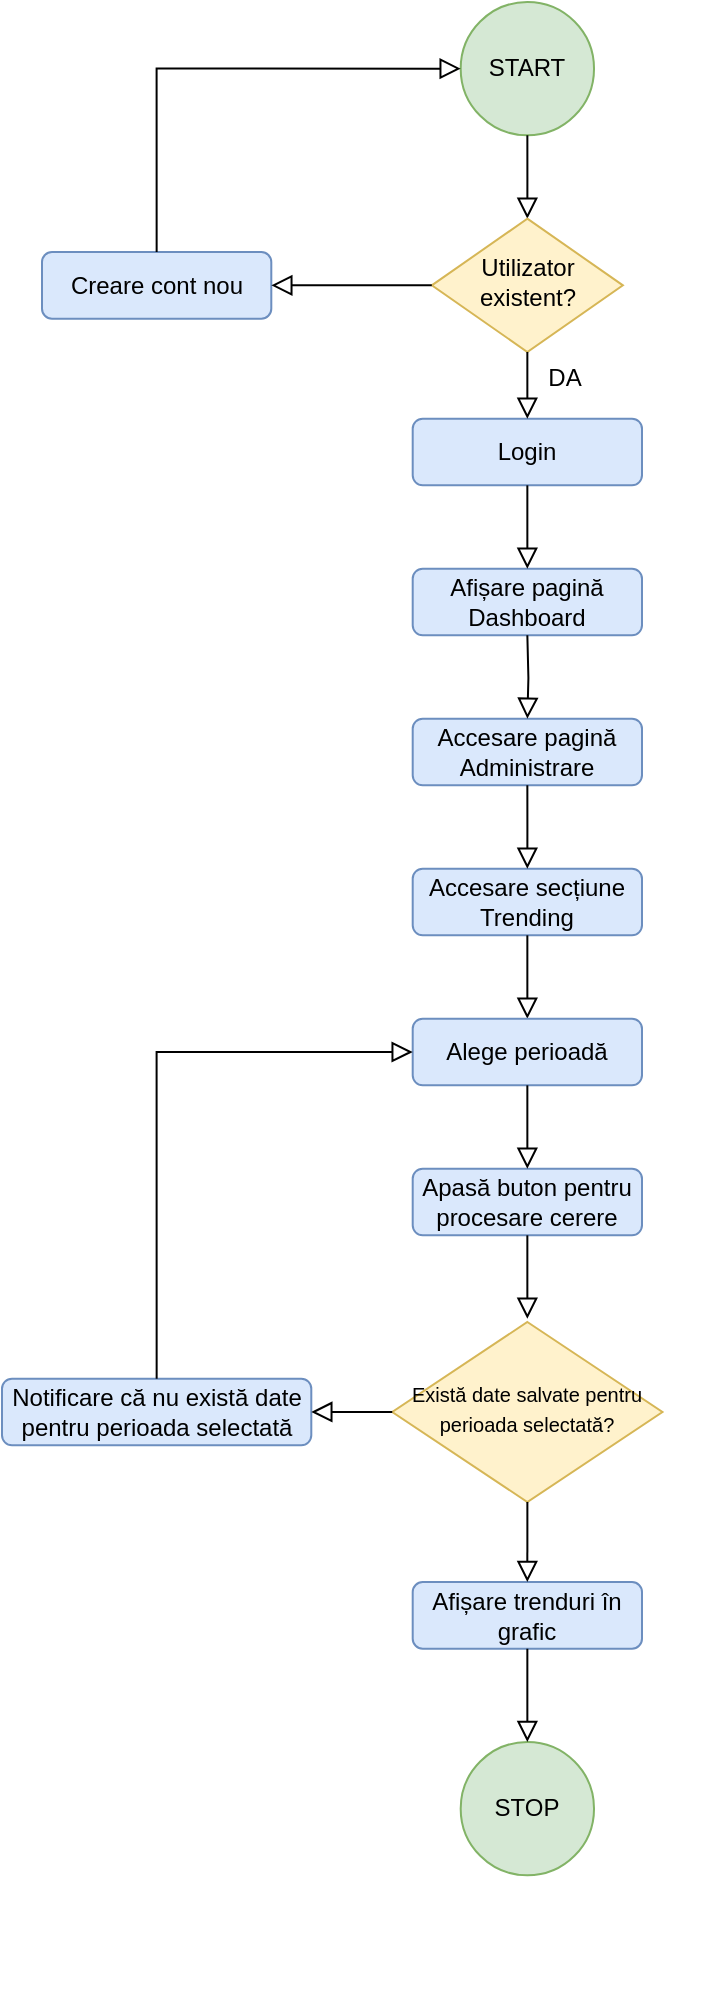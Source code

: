 <mxfile version="20.2.7" type="device"><diagram id="C5RBs43oDa-KdzZeNtuy" name="Page-1"><mxGraphModel dx="785" dy="505" grid="1" gridSize="10" guides="1" tooltips="1" connect="1" arrows="1" fold="1" page="1" pageScale="1" pageWidth="827" pageHeight="1169" math="0" shadow="0"><root><mxCell id="WIyWlLk6GJQsqaUBKTNV-0"/><mxCell id="WIyWlLk6GJQsqaUBKTNV-1" parent="WIyWlLk6GJQsqaUBKTNV-0"/><mxCell id="oV4B1CJWWxzE6F-gcTaB-0" value="" style="group" vertex="1" connectable="0" parent="WIyWlLk6GJQsqaUBKTNV-1"><mxGeometry x="330" y="90" width="330" height="1000" as="geometry"/></mxCell><mxCell id="oV4B1CJWWxzE6F-gcTaB-1" value="Login" style="rounded=1;whiteSpace=wrap;html=1;fontSize=12;glass=0;strokeWidth=1;shadow=0;fillColor=#dae8fc;strokeColor=#6c8ebf;" vertex="1" parent="oV4B1CJWWxzE6F-gcTaB-0"><mxGeometry x="185.35" y="208.333" width="114.65" height="33.333" as="geometry"/></mxCell><mxCell id="oV4B1CJWWxzE6F-gcTaB-2" value="START" style="ellipse;whiteSpace=wrap;html=1;aspect=fixed;fillColor=#d5e8d4;strokeColor=#82b366;" vertex="1" parent="oV4B1CJWWxzE6F-gcTaB-0"><mxGeometry x="209.349" width="66.667" height="66.667" as="geometry"/></mxCell><mxCell id="oV4B1CJWWxzE6F-gcTaB-3" value="" style="rounded=0;html=1;jettySize=auto;orthogonalLoop=1;fontSize=11;endArrow=block;endFill=0;endSize=8;strokeWidth=1;shadow=0;labelBackgroundColor=none;edgeStyle=orthogonalEdgeStyle;exitX=0.5;exitY=1;exitDx=0;exitDy=0;" edge="1" parent="oV4B1CJWWxzE6F-gcTaB-0" source="oV4B1CJWWxzE6F-gcTaB-2"><mxGeometry relative="1" as="geometry"><mxPoint x="191.083" y="216.667" as="sourcePoint"/><mxPoint x="242.675" y="108.333" as="targetPoint"/></mxGeometry></mxCell><mxCell id="oV4B1CJWWxzE6F-gcTaB-4" value="Afișare pagină Dashboard" style="rounded=1;whiteSpace=wrap;html=1;fontSize=12;glass=0;strokeWidth=1;shadow=0;fillColor=#dae8fc;strokeColor=#6c8ebf;" vertex="1" parent="oV4B1CJWWxzE6F-gcTaB-0"><mxGeometry x="185.35" y="283.333" width="114.65" height="33.333" as="geometry"/></mxCell><mxCell id="oV4B1CJWWxzE6F-gcTaB-5" value="" style="rounded=0;html=1;jettySize=auto;orthogonalLoop=1;fontSize=11;endArrow=block;endFill=0;endSize=8;strokeWidth=1;shadow=0;labelBackgroundColor=none;edgeStyle=orthogonalEdgeStyle;exitX=0.5;exitY=1;exitDx=0;exitDy=0;entryX=0.5;entryY=0;entryDx=0;entryDy=0;" edge="1" parent="oV4B1CJWWxzE6F-gcTaB-0" source="oV4B1CJWWxzE6F-gcTaB-1" target="oV4B1CJWWxzE6F-gcTaB-4"><mxGeometry relative="1" as="geometry"><mxPoint x="237.946" y="258.333" as="sourcePoint"/><mxPoint x="242.675" y="283.333" as="targetPoint"/></mxGeometry></mxCell><mxCell id="oV4B1CJWWxzE6F-gcTaB-6" value="Utilizator existent?" style="rhombus;whiteSpace=wrap;html=1;shadow=0;fontFamily=Helvetica;fontSize=12;align=center;strokeWidth=1;spacing=6;spacingTop=-4;fillColor=#fff2cc;strokeColor=#d6b656;" vertex="1" parent="oV4B1CJWWxzE6F-gcTaB-0"><mxGeometry x="194.904" y="108.333" width="95.541" height="66.667" as="geometry"/></mxCell><mxCell id="oV4B1CJWWxzE6F-gcTaB-7" value="" style="rounded=0;html=1;jettySize=auto;orthogonalLoop=1;fontSize=11;endArrow=block;endFill=0;endSize=8;strokeWidth=1;shadow=0;labelBackgroundColor=none;edgeStyle=orthogonalEdgeStyle;exitX=0.5;exitY=1;exitDx=0;exitDy=0;entryX=0.5;entryY=0;entryDx=0;entryDy=0;" edge="1" parent="oV4B1CJWWxzE6F-gcTaB-0" source="oV4B1CJWWxzE6F-gcTaB-6" target="oV4B1CJWWxzE6F-gcTaB-1"><mxGeometry relative="1" as="geometry"><mxPoint x="252.229" y="75" as="sourcePoint"/><mxPoint x="252.229" y="116.667" as="targetPoint"/></mxGeometry></mxCell><mxCell id="oV4B1CJWWxzE6F-gcTaB-8" value="DA" style="text;html=1;strokeColor=none;fillColor=none;align=center;verticalAlign=middle;whiteSpace=wrap;rounded=0;" vertex="1" parent="oV4B1CJWWxzE6F-gcTaB-0"><mxGeometry x="233.121" y="175" width="57.325" height="25" as="geometry"/></mxCell><mxCell id="oV4B1CJWWxzE6F-gcTaB-9" value="STOP" style="ellipse;whiteSpace=wrap;html=1;aspect=fixed;fillColor=#d5e8d4;strokeColor=#82b366;" vertex="1" parent="oV4B1CJWWxzE6F-gcTaB-0"><mxGeometry x="209.349" y="870.003" width="66.667" height="66.667" as="geometry"/></mxCell><mxCell id="oV4B1CJWWxzE6F-gcTaB-10" value="Creare cont nou" style="rounded=1;whiteSpace=wrap;html=1;fontSize=12;glass=0;strokeWidth=1;shadow=0;fillColor=#dae8fc;strokeColor=#6c8ebf;" vertex="1" parent="oV4B1CJWWxzE6F-gcTaB-0"><mxGeometry y="125" width="114.65" height="33.333" as="geometry"/></mxCell><mxCell id="oV4B1CJWWxzE6F-gcTaB-11" value="" style="rounded=0;html=1;jettySize=auto;orthogonalLoop=1;fontSize=11;endArrow=block;endFill=0;endSize=8;strokeWidth=1;shadow=0;labelBackgroundColor=none;edgeStyle=orthogonalEdgeStyle;exitX=0;exitY=0.5;exitDx=0;exitDy=0;entryX=1;entryY=0.5;entryDx=0;entryDy=0;" edge="1" parent="oV4B1CJWWxzE6F-gcTaB-0" source="oV4B1CJWWxzE6F-gcTaB-6" target="oV4B1CJWWxzE6F-gcTaB-10"><mxGeometry relative="1" as="geometry"><mxPoint x="252.229" y="250" as="sourcePoint"/><mxPoint x="252.229" y="291.667" as="targetPoint"/></mxGeometry></mxCell><mxCell id="oV4B1CJWWxzE6F-gcTaB-12" value="" style="rounded=0;html=1;jettySize=auto;orthogonalLoop=1;fontSize=11;endArrow=block;endFill=0;endSize=8;strokeWidth=1;shadow=0;labelBackgroundColor=none;edgeStyle=orthogonalEdgeStyle;exitX=0.5;exitY=0;exitDx=0;exitDy=0;entryX=0;entryY=0.5;entryDx=0;entryDy=0;" edge="1" parent="oV4B1CJWWxzE6F-gcTaB-0" source="oV4B1CJWWxzE6F-gcTaB-10" target="oV4B1CJWWxzE6F-gcTaB-2"><mxGeometry relative="1" as="geometry"><mxPoint x="204.459" y="150" as="sourcePoint"/><mxPoint x="124.204" y="150" as="targetPoint"/></mxGeometry></mxCell><mxCell id="oV4B1CJWWxzE6F-gcTaB-13" value="Accesare pagină Administrare" style="rounded=1;whiteSpace=wrap;html=1;fontSize=12;glass=0;strokeWidth=1;shadow=0;fillColor=#dae8fc;strokeColor=#6c8ebf;" vertex="1" parent="oV4B1CJWWxzE6F-gcTaB-0"><mxGeometry x="185.35" y="358.333" width="114.65" height="33.333" as="geometry"/></mxCell><mxCell id="oV4B1CJWWxzE6F-gcTaB-14" value="" style="rounded=0;html=1;jettySize=auto;orthogonalLoop=1;fontSize=11;endArrow=block;endFill=0;endSize=8;strokeWidth=1;shadow=0;labelBackgroundColor=none;edgeStyle=orthogonalEdgeStyle;exitX=0.5;exitY=1;exitDx=0;exitDy=0;entryX=0.5;entryY=0;entryDx=0;entryDy=0;" edge="1" parent="oV4B1CJWWxzE6F-gcTaB-0" target="oV4B1CJWWxzE6F-gcTaB-13"><mxGeometry relative="1" as="geometry"><mxPoint x="242.675" y="316.667" as="sourcePoint"/><mxPoint x="242.675" y="358.333" as="targetPoint"/></mxGeometry></mxCell><mxCell id="oV4B1CJWWxzE6F-gcTaB-15" value="Accesare secțiune Trending" style="rounded=1;whiteSpace=wrap;html=1;fontSize=12;glass=0;strokeWidth=1;shadow=0;fillColor=#dae8fc;strokeColor=#6c8ebf;" vertex="1" parent="oV4B1CJWWxzE6F-gcTaB-0"><mxGeometry x="185.35" y="433.333" width="114.65" height="33.333" as="geometry"/></mxCell><mxCell id="oV4B1CJWWxzE6F-gcTaB-16" value="" style="rounded=0;html=1;jettySize=auto;orthogonalLoop=1;fontSize=11;endArrow=block;endFill=0;endSize=8;strokeWidth=1;shadow=0;labelBackgroundColor=none;edgeStyle=orthogonalEdgeStyle;exitX=0.5;exitY=1;exitDx=0;exitDy=0;entryX=0.5;entryY=0;entryDx=0;entryDy=0;" edge="1" parent="oV4B1CJWWxzE6F-gcTaB-0"><mxGeometry relative="1" as="geometry"><mxPoint x="242.675" y="466.667" as="sourcePoint"/><mxPoint x="242.675" y="508.333" as="targetPoint"/></mxGeometry></mxCell><mxCell id="oV4B1CJWWxzE6F-gcTaB-17" value="" style="rounded=0;html=1;jettySize=auto;orthogonalLoop=1;fontSize=11;endArrow=block;endFill=0;endSize=8;strokeWidth=1;shadow=0;labelBackgroundColor=none;edgeStyle=orthogonalEdgeStyle;exitX=0.5;exitY=1;exitDx=0;exitDy=0;" edge="1" parent="oV4B1CJWWxzE6F-gcTaB-0" source="oV4B1CJWWxzE6F-gcTaB-13"><mxGeometry relative="1" as="geometry"><mxPoint x="252.229" y="475" as="sourcePoint"/><mxPoint x="242.675" y="433.333" as="targetPoint"/></mxGeometry></mxCell><mxCell id="oV4B1CJWWxzE6F-gcTaB-18" value="Apasă buton pentru procesare cerere" style="rounded=1;whiteSpace=wrap;html=1;fontSize=12;glass=0;strokeWidth=1;shadow=0;fillColor=#dae8fc;strokeColor=#6c8ebf;" vertex="1" parent="oV4B1CJWWxzE6F-gcTaB-0"><mxGeometry x="185.35" y="583.333" width="114.65" height="33.333" as="geometry"/></mxCell><mxCell id="oV4B1CJWWxzE6F-gcTaB-20" value="" style="rounded=0;html=1;jettySize=auto;orthogonalLoop=1;fontSize=11;endArrow=block;endFill=0;endSize=8;strokeWidth=1;shadow=0;labelBackgroundColor=none;edgeStyle=orthogonalEdgeStyle;exitX=0.5;exitY=1;exitDx=0;exitDy=0;entryX=0.5;entryY=0;entryDx=0;entryDy=0;" edge="1" parent="oV4B1CJWWxzE6F-gcTaB-0"><mxGeometry relative="1" as="geometry"><mxPoint x="242.675" y="616.667" as="sourcePoint"/><mxPoint x="242.675" y="658.333" as="targetPoint"/></mxGeometry></mxCell><mxCell id="oV4B1CJWWxzE6F-gcTaB-21" value="&lt;font style=&quot;font-size: 10px;&quot;&gt;Există date salvate pentru perioada selectată?&lt;/font&gt;" style="rhombus;whiteSpace=wrap;html=1;shadow=0;fontFamily=Helvetica;fontSize=12;align=center;strokeWidth=1;spacing=6;spacingTop=-4;fillColor=#fff2cc;strokeColor=#d6b656;" vertex="1" parent="oV4B1CJWWxzE6F-gcTaB-0"><mxGeometry x="175.13" y="660" width="135.1" height="90" as="geometry"/></mxCell><mxCell id="oV4B1CJWWxzE6F-gcTaB-23" value="Alege perioadă" style="rounded=1;whiteSpace=wrap;html=1;fontSize=12;glass=0;strokeWidth=1;shadow=0;fillColor=#dae8fc;strokeColor=#6c8ebf;" vertex="1" parent="oV4B1CJWWxzE6F-gcTaB-0"><mxGeometry x="185.35" y="508.333" width="114.65" height="33.333" as="geometry"/></mxCell><mxCell id="oV4B1CJWWxzE6F-gcTaB-24" value="" style="rounded=0;html=1;jettySize=auto;orthogonalLoop=1;fontSize=11;endArrow=block;endFill=0;endSize=8;strokeWidth=1;shadow=0;labelBackgroundColor=none;edgeStyle=orthogonalEdgeStyle;exitX=0.5;exitY=1;exitDx=0;exitDy=0;entryX=0.5;entryY=0;entryDx=0;entryDy=0;" edge="1" parent="oV4B1CJWWxzE6F-gcTaB-0"><mxGeometry relative="1" as="geometry"><mxPoint x="242.675" y="541.667" as="sourcePoint"/><mxPoint x="242.675" y="583.333" as="targetPoint"/></mxGeometry></mxCell><mxCell id="oV4B1CJWWxzE6F-gcTaB-25" value="Notificare că nu există date pentru perioada selectată" style="rounded=1;whiteSpace=wrap;html=1;fontSize=12;glass=0;strokeWidth=1;shadow=0;fillColor=#dae8fc;strokeColor=#6c8ebf;" vertex="1" parent="oV4B1CJWWxzE6F-gcTaB-0"><mxGeometry x="-20" y="688.33" width="154.65" height="33.33" as="geometry"/></mxCell><mxCell id="oV4B1CJWWxzE6F-gcTaB-26" value="" style="rounded=0;html=1;jettySize=auto;orthogonalLoop=1;fontSize=11;endArrow=block;endFill=0;endSize=8;strokeWidth=1;shadow=0;labelBackgroundColor=none;edgeStyle=orthogonalEdgeStyle;entryX=1;entryY=0.5;entryDx=0;entryDy=0;exitX=0;exitY=0.5;exitDx=0;exitDy=0;" edge="1" parent="oV4B1CJWWxzE6F-gcTaB-0" source="oV4B1CJWWxzE6F-gcTaB-21" target="oV4B1CJWWxzE6F-gcTaB-25"><mxGeometry relative="1" as="geometry"><mxPoint x="181.529" y="775" as="sourcePoint"/><mxPoint x="152.866" y="775" as="targetPoint"/></mxGeometry></mxCell><mxCell id="oV4B1CJWWxzE6F-gcTaB-27" value="" style="rounded=0;html=1;jettySize=auto;orthogonalLoop=1;fontSize=11;endArrow=block;endFill=0;endSize=8;strokeWidth=1;shadow=0;labelBackgroundColor=none;edgeStyle=orthogonalEdgeStyle;exitX=0.5;exitY=0;exitDx=0;exitDy=0;entryX=0;entryY=0.5;entryDx=0;entryDy=0;" edge="1" parent="oV4B1CJWWxzE6F-gcTaB-0" source="oV4B1CJWWxzE6F-gcTaB-25" target="oV4B1CJWWxzE6F-gcTaB-23"><mxGeometry relative="1" as="geometry"><mxPoint x="166.242" y="775" as="sourcePoint"/><mxPoint x="166.242" y="658.333" as="targetPoint"/></mxGeometry></mxCell><mxCell id="oV4B1CJWWxzE6F-gcTaB-28" value="Afișare trenduri în grafic" style="rounded=1;whiteSpace=wrap;html=1;fontSize=12;glass=0;strokeWidth=1;shadow=0;fillColor=#dae8fc;strokeColor=#6c8ebf;" vertex="1" parent="oV4B1CJWWxzE6F-gcTaB-0"><mxGeometry x="185.35" y="790" width="114.65" height="33.333" as="geometry"/></mxCell><mxCell id="oV4B1CJWWxzE6F-gcTaB-29" value="" style="rounded=0;html=1;jettySize=auto;orthogonalLoop=1;fontSize=11;endArrow=block;endFill=0;endSize=8;strokeWidth=1;shadow=0;labelBackgroundColor=none;edgeStyle=orthogonalEdgeStyle;exitX=0.5;exitY=1;exitDx=0;exitDy=0;entryX=0.5;entryY=0;entryDx=0;entryDy=0;" edge="1" parent="oV4B1CJWWxzE6F-gcTaB-0" target="oV4B1CJWWxzE6F-gcTaB-28" source="oV4B1CJWWxzE6F-gcTaB-21"><mxGeometry relative="1" as="geometry"><mxPoint x="242.675" y="808.333" as="sourcePoint"/><mxPoint x="242.675" y="850" as="targetPoint"/></mxGeometry></mxCell><mxCell id="oV4B1CJWWxzE6F-gcTaB-30" value="" style="rounded=0;html=1;jettySize=auto;orthogonalLoop=1;fontSize=11;endArrow=block;endFill=0;endSize=8;strokeWidth=1;shadow=0;labelBackgroundColor=none;edgeStyle=orthogonalEdgeStyle;exitX=0.5;exitY=1;exitDx=0;exitDy=0;entryX=0.5;entryY=0;entryDx=0;entryDy=0;" edge="1" parent="oV4B1CJWWxzE6F-gcTaB-0" source="oV4B1CJWWxzE6F-gcTaB-28" target="oV4B1CJWWxzE6F-gcTaB-9"><mxGeometry relative="1" as="geometry"><mxPoint x="252.229" y="816.667" as="sourcePoint"/><mxPoint x="252.229" y="858.333" as="targetPoint"/></mxGeometry></mxCell></root></mxGraphModel></diagram></mxfile>